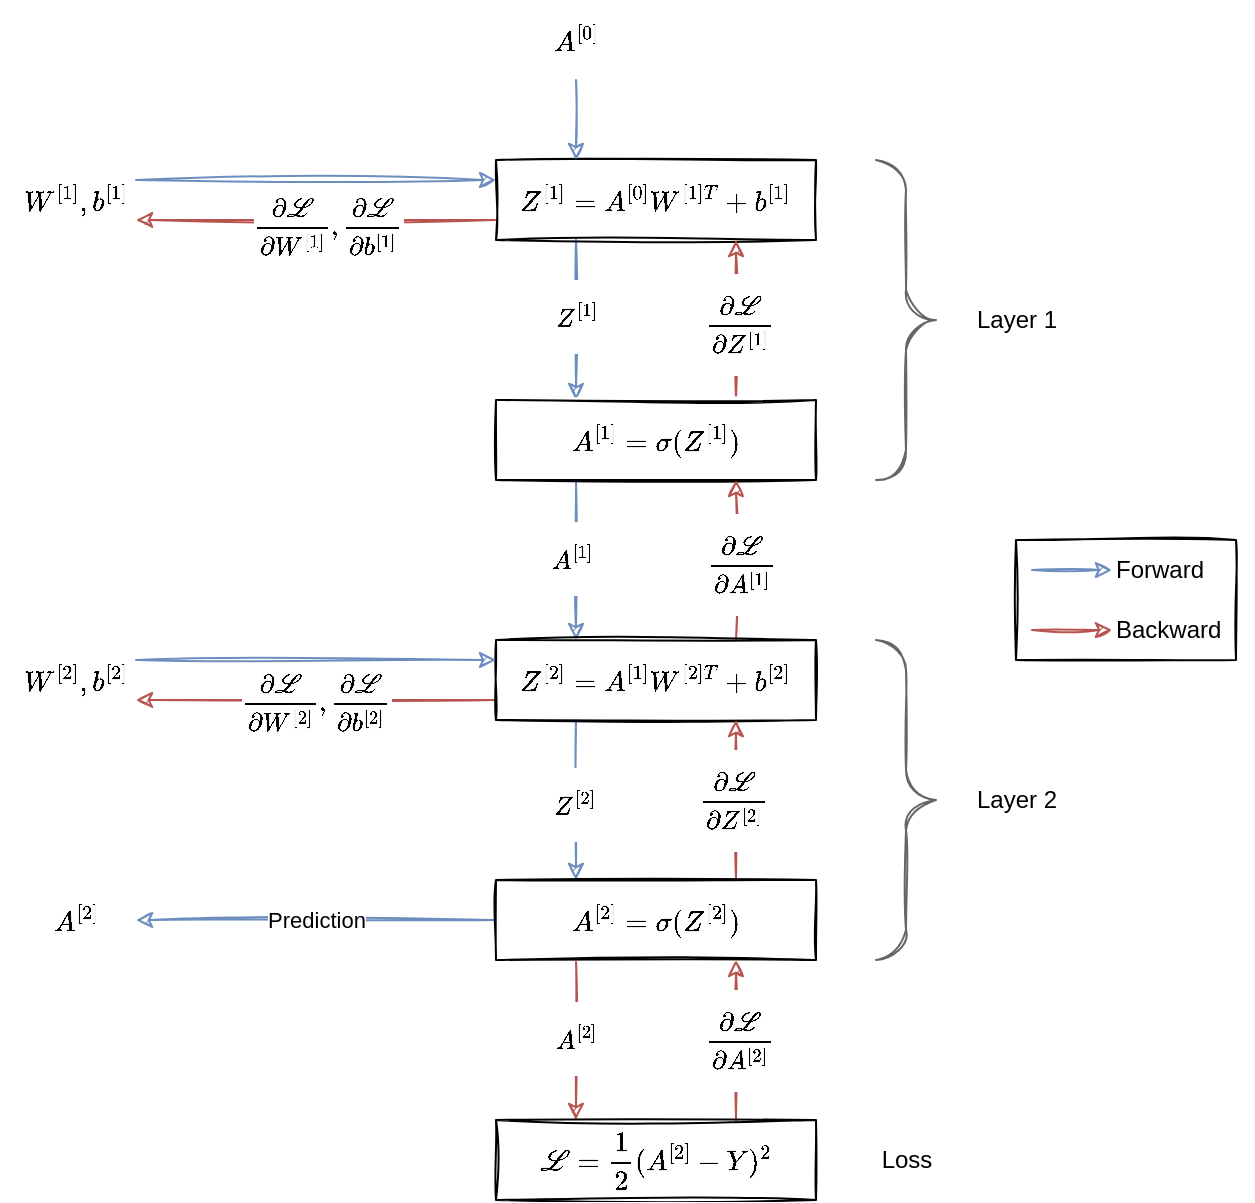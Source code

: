 <mxfile version="15.4.0" type="device"><diagram id="mCDhMo4KzpRlnl9hBIeG" name="Page-1"><mxGraphModel dx="1106" dy="1003" grid="1" gridSize="10" guides="1" tooltips="1" connect="1" arrows="1" fold="1" page="1" pageScale="1" pageWidth="850" pageHeight="1100" math="1" shadow="0"><root><mxCell id="0"/><mxCell id="1" parent="0"/><mxCell id="rTbFG88Yks7qO-v_KLA3-12" style="edgeStyle=orthogonalEdgeStyle;rounded=0;orthogonalLoop=1;jettySize=auto;html=1;exitX=0.25;exitY=1;exitDx=0;exitDy=0;entryX=0.25;entryY=0;entryDx=0;entryDy=0;sketch=1;fillColor=#dae8fc;strokeColor=#6c8ebf;" edge="1" parent="1" source="rTbFG88Yks7qO-v_KLA3-1" target="rTbFG88Yks7qO-v_KLA3-5"><mxGeometry relative="1" as="geometry"/></mxCell><mxCell id="rTbFG88Yks7qO-v_KLA3-40" value="$$Z^{[1]}$$" style="edgeLabel;html=1;align=center;verticalAlign=middle;resizable=0;points=[];" vertex="1" connectable="0" parent="rTbFG88Yks7qO-v_KLA3-12"><mxGeometry x="-0.05" relative="1" as="geometry"><mxPoint as="offset"/></mxGeometry></mxCell><mxCell id="rTbFG88Yks7qO-v_KLA3-31" style="edgeStyle=orthogonalEdgeStyle;rounded=0;sketch=1;orthogonalLoop=1;jettySize=auto;html=1;exitX=0;exitY=0.75;exitDx=0;exitDy=0;entryX=1;entryY=0.75;entryDx=0;entryDy=0;fillColor=#f8cecc;strokeColor=#b85450;" edge="1" parent="1" source="rTbFG88Yks7qO-v_KLA3-1" target="rTbFG88Yks7qO-v_KLA3-17"><mxGeometry relative="1" as="geometry"/></mxCell><mxCell id="rTbFG88Yks7qO-v_KLA3-39" value="$$\frac{\partial ℒ}{\partial W^{[1]}},\frac{\partial ℒ}{\partial b^{[1]}}&lt;br&gt;$$" style="edgeLabel;html=1;align=center;verticalAlign=middle;resizable=0;points=[];" vertex="1" connectable="0" parent="rTbFG88Yks7qO-v_KLA3-31"><mxGeometry x="-0.067" y="3" relative="1" as="geometry"><mxPoint as="offset"/></mxGeometry></mxCell><mxCell id="rTbFG88Yks7qO-v_KLA3-1" value="$$Z^{[1]} = A^{[0]} W^{[1]T} + b^{[1]}$$" style="rounded=0;whiteSpace=wrap;html=1;sketch=1;" vertex="1" parent="1"><mxGeometry x="320" y="120" width="160" height="40" as="geometry"/></mxCell><mxCell id="rTbFG88Yks7qO-v_KLA3-13" style="edgeStyle=orthogonalEdgeStyle;rounded=0;orthogonalLoop=1;jettySize=auto;html=1;exitX=0.25;exitY=1;exitDx=0;exitDy=0;entryX=0.25;entryY=0;entryDx=0;entryDy=0;sketch=1;fillColor=#dae8fc;strokeColor=#6c8ebf;" edge="1" parent="1" source="rTbFG88Yks7qO-v_KLA3-5" target="rTbFG88Yks7qO-v_KLA3-10"><mxGeometry relative="1" as="geometry"/></mxCell><mxCell id="rTbFG88Yks7qO-v_KLA3-41" value="$$A^{[1]}$$" style="edgeLabel;html=1;align=center;verticalAlign=middle;resizable=0;points=[];" vertex="1" connectable="0" parent="rTbFG88Yks7qO-v_KLA3-13"><mxGeometry x="-0.025" y="-2" relative="1" as="geometry"><mxPoint as="offset"/></mxGeometry></mxCell><mxCell id="rTbFG88Yks7qO-v_KLA3-30" style="edgeStyle=orthogonalEdgeStyle;rounded=0;sketch=1;orthogonalLoop=1;jettySize=auto;html=1;exitX=0.75;exitY=0;exitDx=0;exitDy=0;entryX=0.75;entryY=1;entryDx=0;entryDy=0;fillColor=#f8cecc;strokeColor=#b85450;" edge="1" parent="1" source="rTbFG88Yks7qO-v_KLA3-5" target="rTbFG88Yks7qO-v_KLA3-1"><mxGeometry relative="1" as="geometry"/></mxCell><mxCell id="rTbFG88Yks7qO-v_KLA3-38" value="$$\frac{\partial ℒ}{\partial Z^{[1]}}$$" style="edgeLabel;html=1;align=center;verticalAlign=middle;resizable=0;points=[];" vertex="1" connectable="0" parent="rTbFG88Yks7qO-v_KLA3-30"><mxGeometry x="-0.05" y="-2" relative="1" as="geometry"><mxPoint as="offset"/></mxGeometry></mxCell><mxCell id="rTbFG88Yks7qO-v_KLA3-5" value="$$A^{[1]} = \sigma(Z^{[1]})$$" style="rounded=0;whiteSpace=wrap;html=1;sketch=1;" vertex="1" parent="1"><mxGeometry x="320" y="240" width="160" height="40" as="geometry"/></mxCell><mxCell id="rTbFG88Yks7qO-v_KLA3-14" style="edgeStyle=orthogonalEdgeStyle;rounded=0;orthogonalLoop=1;jettySize=auto;html=1;exitX=0.25;exitY=1;exitDx=0;exitDy=0;entryX=0.25;entryY=0;entryDx=0;entryDy=0;sketch=1;fillColor=#dae8fc;strokeColor=#6c8ebf;" edge="1" parent="1" source="rTbFG88Yks7qO-v_KLA3-10" target="rTbFG88Yks7qO-v_KLA3-11"><mxGeometry relative="1" as="geometry"/></mxCell><mxCell id="rTbFG88Yks7qO-v_KLA3-42" value="$$Z^{[2]}$$" style="edgeLabel;html=1;align=center;verticalAlign=middle;resizable=0;points=[];" vertex="1" connectable="0" parent="rTbFG88Yks7qO-v_KLA3-14"><mxGeometry x="0.05" y="-1" relative="1" as="geometry"><mxPoint as="offset"/></mxGeometry></mxCell><mxCell id="rTbFG88Yks7qO-v_KLA3-29" style="edgeStyle=orthogonalEdgeStyle;rounded=0;sketch=1;orthogonalLoop=1;jettySize=auto;html=1;exitX=0.75;exitY=0;exitDx=0;exitDy=0;entryX=0.75;entryY=1;entryDx=0;entryDy=0;fillColor=#f8cecc;strokeColor=#b85450;" edge="1" parent="1" source="rTbFG88Yks7qO-v_KLA3-10" target="rTbFG88Yks7qO-v_KLA3-5"><mxGeometry relative="1" as="geometry"/></mxCell><mxCell id="rTbFG88Yks7qO-v_KLA3-37" value="$$\frac{\partial ℒ}{\partial A^{[1]}}$$" style="edgeLabel;html=1;align=center;verticalAlign=middle;resizable=0;points=[];" vertex="1" connectable="0" parent="rTbFG88Yks7qO-v_KLA3-29"><mxGeometry x="-0.05" y="-2" relative="1" as="geometry"><mxPoint as="offset"/></mxGeometry></mxCell><mxCell id="rTbFG88Yks7qO-v_KLA3-32" style="edgeStyle=orthogonalEdgeStyle;rounded=0;sketch=1;orthogonalLoop=1;jettySize=auto;html=1;exitX=0;exitY=0.75;exitDx=0;exitDy=0;entryX=1;entryY=0.75;entryDx=0;entryDy=0;fillColor=#f8cecc;strokeColor=#b85450;" edge="1" parent="1" source="rTbFG88Yks7qO-v_KLA3-10" target="rTbFG88Yks7qO-v_KLA3-20"><mxGeometry relative="1" as="geometry"/></mxCell><mxCell id="rTbFG88Yks7qO-v_KLA3-36" value="$$\frac{\partial ℒ}{\partial W^{[2]}},\frac{\partial ℒ}{\partial b^{[2]}}&lt;br&gt;$$" style="edgeLabel;html=1;align=center;verticalAlign=middle;resizable=0;points=[];" vertex="1" connectable="0" parent="rTbFG88Yks7qO-v_KLA3-32"><mxGeometry x="0.067" y="1" relative="1" as="geometry"><mxPoint x="6" as="offset"/></mxGeometry></mxCell><mxCell id="rTbFG88Yks7qO-v_KLA3-10" value="$$Z^{[2]} = A^{[1]} W^{[2]T} + b^{[2]}$$" style="rounded=0;whiteSpace=wrap;html=1;sketch=1;" vertex="1" parent="1"><mxGeometry x="320" y="360" width="160" height="40" as="geometry"/></mxCell><mxCell id="rTbFG88Yks7qO-v_KLA3-22" style="edgeStyle=orthogonalEdgeStyle;rounded=0;orthogonalLoop=1;jettySize=auto;html=1;exitX=0.25;exitY=1;exitDx=0;exitDy=0;sketch=1;fillColor=#f8cecc;strokeColor=#b85450;entryX=0.25;entryY=0;entryDx=0;entryDy=0;" edge="1" parent="1" source="rTbFG88Yks7qO-v_KLA3-11" target="rTbFG88Yks7qO-v_KLA3-24"><mxGeometry relative="1" as="geometry"><mxPoint x="360" y="560" as="targetPoint"/></mxGeometry></mxCell><mxCell id="rTbFG88Yks7qO-v_KLA3-43" value="$$A^{[2]}$$" style="edgeLabel;html=1;align=center;verticalAlign=middle;resizable=0;points=[];" vertex="1" connectable="0" parent="rTbFG88Yks7qO-v_KLA3-22"><mxGeometry x="-0.025" relative="1" as="geometry"><mxPoint as="offset"/></mxGeometry></mxCell><mxCell id="rTbFG88Yks7qO-v_KLA3-26" style="edgeStyle=orthogonalEdgeStyle;rounded=0;sketch=1;orthogonalLoop=1;jettySize=auto;html=1;exitX=0;exitY=0.5;exitDx=0;exitDy=0;entryX=1;entryY=0.5;entryDx=0;entryDy=0;fillColor=#dae8fc;strokeColor=#6c8ebf;" edge="1" parent="1" source="rTbFG88Yks7qO-v_KLA3-11" target="rTbFG88Yks7qO-v_KLA3-25"><mxGeometry relative="1" as="geometry"/></mxCell><mxCell id="rTbFG88Yks7qO-v_KLA3-49" value="Prediction" style="edgeLabel;html=1;align=center;verticalAlign=middle;resizable=0;points=[];" vertex="1" connectable="0" parent="rTbFG88Yks7qO-v_KLA3-26"><mxGeometry x="0.1" relative="1" as="geometry"><mxPoint x="9" as="offset"/></mxGeometry></mxCell><mxCell id="rTbFG88Yks7qO-v_KLA3-28" style="edgeStyle=orthogonalEdgeStyle;rounded=0;sketch=1;orthogonalLoop=1;jettySize=auto;html=1;exitX=0.75;exitY=0;exitDx=0;exitDy=0;entryX=0.75;entryY=1;entryDx=0;entryDy=0;fillColor=#f8cecc;strokeColor=#b85450;" edge="1" parent="1" source="rTbFG88Yks7qO-v_KLA3-11" target="rTbFG88Yks7qO-v_KLA3-10"><mxGeometry relative="1" as="geometry"/></mxCell><mxCell id="rTbFG88Yks7qO-v_KLA3-35" value="$$\frac{\partial ℒ}{\partial Z^{[2]}}$$" style="edgeLabel;html=1;align=center;verticalAlign=middle;resizable=0;points=[];" vertex="1" connectable="0" parent="rTbFG88Yks7qO-v_KLA3-28"><mxGeometry x="-0.2" y="1" relative="1" as="geometry"><mxPoint y="-8" as="offset"/></mxGeometry></mxCell><mxCell id="rTbFG88Yks7qO-v_KLA3-11" value="$$A^{[2]} = \sigma(Z^{[2]})$$" style="rounded=0;whiteSpace=wrap;html=1;sketch=1;" vertex="1" parent="1"><mxGeometry x="320" y="480" width="160" height="40" as="geometry"/></mxCell><mxCell id="rTbFG88Yks7qO-v_KLA3-16" style="edgeStyle=orthogonalEdgeStyle;rounded=0;orthogonalLoop=1;jettySize=auto;html=1;exitX=0.5;exitY=1;exitDx=0;exitDy=0;entryX=0.25;entryY=0;entryDx=0;entryDy=0;sketch=1;fillColor=#dae8fc;strokeColor=#6c8ebf;" edge="1" parent="1" source="rTbFG88Yks7qO-v_KLA3-15" target="rTbFG88Yks7qO-v_KLA3-1"><mxGeometry relative="1" as="geometry"/></mxCell><mxCell id="rTbFG88Yks7qO-v_KLA3-15" value="$$A^{[0]}$$" style="text;html=1;strokeColor=none;fillColor=none;align=center;verticalAlign=middle;whiteSpace=wrap;rounded=0;sketch=1;" vertex="1" parent="1"><mxGeometry x="320" y="40" width="80" height="40" as="geometry"/></mxCell><mxCell id="rTbFG88Yks7qO-v_KLA3-19" style="edgeStyle=orthogonalEdgeStyle;rounded=0;orthogonalLoop=1;jettySize=auto;html=1;exitX=1;exitY=0.25;exitDx=0;exitDy=0;entryX=0;entryY=0.25;entryDx=0;entryDy=0;sketch=1;fillColor=#dae8fc;strokeColor=#6c8ebf;" edge="1" parent="1" source="rTbFG88Yks7qO-v_KLA3-17" target="rTbFG88Yks7qO-v_KLA3-1"><mxGeometry relative="1" as="geometry"/></mxCell><mxCell id="rTbFG88Yks7qO-v_KLA3-17" value="$$W^{[1]}, b^{[1]}$$" style="text;html=1;strokeColor=none;fillColor=none;align=center;verticalAlign=middle;whiteSpace=wrap;rounded=0;sketch=1;" vertex="1" parent="1"><mxGeometry x="80" y="120" width="60" height="40" as="geometry"/></mxCell><mxCell id="rTbFG88Yks7qO-v_KLA3-21" style="edgeStyle=orthogonalEdgeStyle;rounded=0;orthogonalLoop=1;jettySize=auto;html=1;exitX=1;exitY=0.25;exitDx=0;exitDy=0;entryX=0;entryY=0.25;entryDx=0;entryDy=0;sketch=1;fillColor=#dae8fc;strokeColor=#6c8ebf;" edge="1" parent="1" source="rTbFG88Yks7qO-v_KLA3-20" target="rTbFG88Yks7qO-v_KLA3-10"><mxGeometry relative="1" as="geometry"/></mxCell><mxCell id="rTbFG88Yks7qO-v_KLA3-20" value="$$W^{[2]}, b^{[2]}$$" style="text;html=1;strokeColor=none;fillColor=none;align=center;verticalAlign=middle;whiteSpace=wrap;rounded=0;sketch=1;" vertex="1" parent="1"><mxGeometry x="80" y="360" width="60" height="40" as="geometry"/></mxCell><mxCell id="rTbFG88Yks7qO-v_KLA3-27" style="edgeStyle=orthogonalEdgeStyle;rounded=0;sketch=1;orthogonalLoop=1;jettySize=auto;html=1;exitX=0.75;exitY=0;exitDx=0;exitDy=0;entryX=0.75;entryY=1;entryDx=0;entryDy=0;fillColor=#f8cecc;strokeColor=#b85450;" edge="1" parent="1" source="rTbFG88Yks7qO-v_KLA3-24" target="rTbFG88Yks7qO-v_KLA3-11"><mxGeometry relative="1" as="geometry"/></mxCell><mxCell id="rTbFG88Yks7qO-v_KLA3-33" value="$$\frac{\partial ℒ}{\partial A^{[2]}}$$" style="edgeLabel;html=1;align=center;verticalAlign=middle;resizable=0;points=[];" vertex="1" connectable="0" parent="rTbFG88Yks7qO-v_KLA3-27"><mxGeometry y="-1" relative="1" as="geometry"><mxPoint as="offset"/></mxGeometry></mxCell><mxCell id="rTbFG88Yks7qO-v_KLA3-24" value="$$ℒ=\frac{1}{2}(A^{[2]} - Y)^2$$" style="rounded=0;whiteSpace=wrap;html=1;sketch=1;" vertex="1" parent="1"><mxGeometry x="320" y="600" width="160" height="40" as="geometry"/></mxCell><mxCell id="rTbFG88Yks7qO-v_KLA3-25" value="$$A^{[2]}$$" style="text;html=1;strokeColor=none;fillColor=none;align=center;verticalAlign=middle;whiteSpace=wrap;rounded=0;sketch=1;" vertex="1" parent="1"><mxGeometry x="80" y="480" width="60" height="40" as="geometry"/></mxCell><mxCell id="rTbFG88Yks7qO-v_KLA3-44" value="" style="labelPosition=right;align=left;strokeWidth=1;shape=mxgraph.mockup.markup.curlyBrace;html=1;shadow=0;dashed=0;strokeColor=#666666;direction=north;rotation=-180;sketch=1;fillColor=#f5f5f5;fontColor=#333333;" vertex="1" parent="1"><mxGeometry x="510" y="120" width="30" height="160" as="geometry"/></mxCell><mxCell id="rTbFG88Yks7qO-v_KLA3-45" value="" style="labelPosition=right;align=left;strokeWidth=1;shape=mxgraph.mockup.markup.curlyBrace;html=1;shadow=0;dashed=0;strokeColor=#666666;direction=north;rotation=-180;sketch=1;fillColor=#f5f5f5;fontColor=#333333;" vertex="1" parent="1"><mxGeometry x="510" y="360" width="30" height="160" as="geometry"/></mxCell><mxCell id="rTbFG88Yks7qO-v_KLA3-46" value="Layer 1" style="text;html=1;align=center;verticalAlign=middle;resizable=0;points=[];autosize=1;strokeColor=none;fillColor=none;" vertex="1" parent="1"><mxGeometry x="550" y="190" width="60" height="20" as="geometry"/></mxCell><mxCell id="rTbFG88Yks7qO-v_KLA3-47" value="Layer 2" style="text;html=1;align=center;verticalAlign=middle;resizable=0;points=[];autosize=1;strokeColor=none;fillColor=none;" vertex="1" parent="1"><mxGeometry x="550" y="430" width="60" height="20" as="geometry"/></mxCell><mxCell id="rTbFG88Yks7qO-v_KLA3-48" value="Loss" style="text;html=1;align=center;verticalAlign=middle;resizable=0;points=[];autosize=1;strokeColor=none;fillColor=none;" vertex="1" parent="1"><mxGeometry x="505" y="610" width="40" height="20" as="geometry"/></mxCell><mxCell id="rTbFG88Yks7qO-v_KLA3-60" value="" style="group" vertex="1" connectable="0" parent="1"><mxGeometry x="580" y="310" width="118" height="60" as="geometry"/></mxCell><mxCell id="rTbFG88Yks7qO-v_KLA3-54" value="" style="rounded=0;whiteSpace=wrap;html=1;sketch=1;align=left;" vertex="1" parent="rTbFG88Yks7qO-v_KLA3-60"><mxGeometry width="110" height="60" as="geometry"/></mxCell><mxCell id="rTbFG88Yks7qO-v_KLA3-59" value="" style="group" vertex="1" connectable="0" parent="rTbFG88Yks7qO-v_KLA3-60"><mxGeometry x="8" y="5" width="110" height="50" as="geometry"/></mxCell><mxCell id="rTbFG88Yks7qO-v_KLA3-50" value="" style="endArrow=classic;html=1;rounded=0;sketch=1;edgeStyle=orthogonalEdgeStyle;fillColor=#f8cecc;strokeColor=#b85450;" edge="1" parent="rTbFG88Yks7qO-v_KLA3-59"><mxGeometry y="-10" width="50" height="50" as="geometry"><mxPoint y="40" as="sourcePoint"/><mxPoint x="40" y="40" as="targetPoint"/></mxGeometry></mxCell><mxCell id="rTbFG88Yks7qO-v_KLA3-51" value="" style="endArrow=classic;html=1;rounded=0;sketch=1;edgeStyle=orthogonalEdgeStyle;fillColor=#dae8fc;strokeColor=#6c8ebf;" edge="1" parent="rTbFG88Yks7qO-v_KLA3-59"><mxGeometry width="50" height="50" as="geometry"><mxPoint y="10" as="sourcePoint"/><mxPoint x="40" y="10" as="targetPoint"/></mxGeometry></mxCell><mxCell id="rTbFG88Yks7qO-v_KLA3-52" value="Forward" style="text;html=1;align=left;verticalAlign=middle;resizable=0;points=[];autosize=1;strokeColor=none;fillColor=none;" vertex="1" parent="rTbFG88Yks7qO-v_KLA3-59"><mxGeometry x="40" width="60" height="20" as="geometry"/></mxCell><mxCell id="rTbFG88Yks7qO-v_KLA3-53" value="Backward" style="text;html=1;align=left;verticalAlign=middle;resizable=0;points=[];autosize=1;strokeColor=none;fillColor=none;" vertex="1" parent="rTbFG88Yks7qO-v_KLA3-59"><mxGeometry x="40" y="30" width="70" height="20" as="geometry"/></mxCell></root></mxGraphModel></diagram></mxfile>